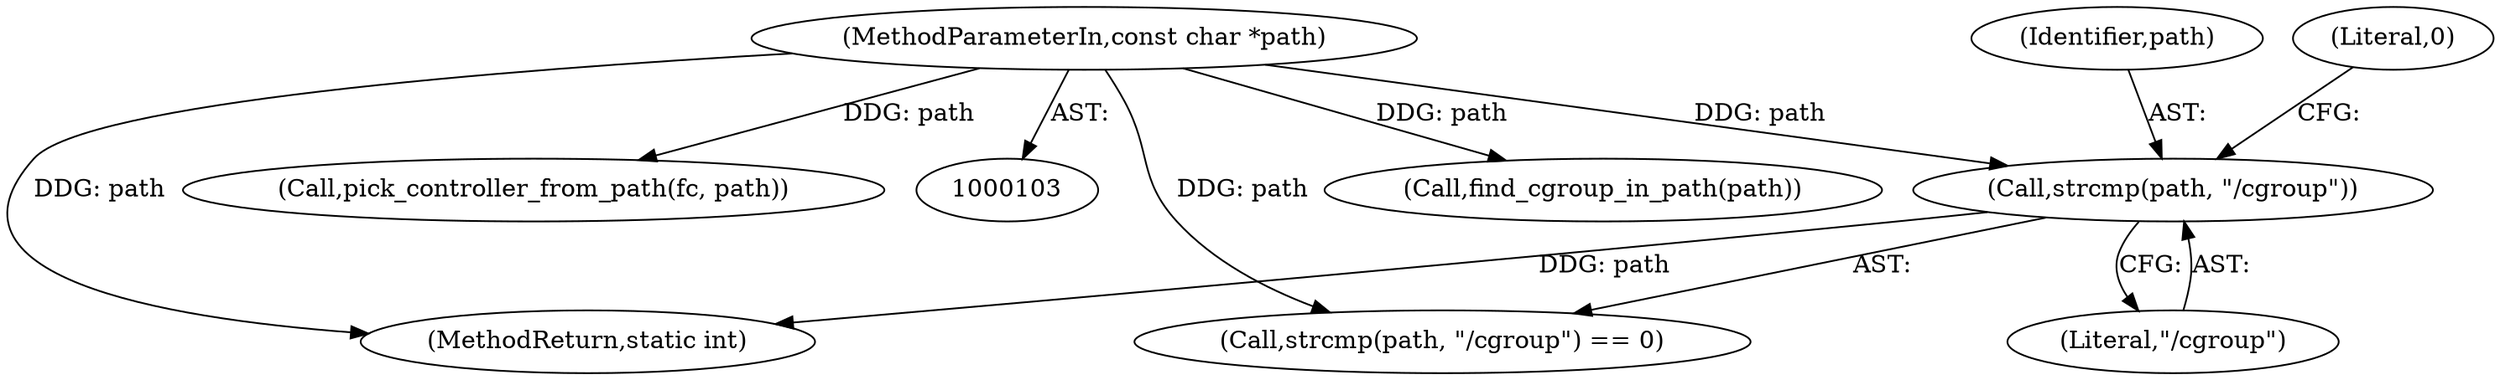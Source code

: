 digraph "0_lxcfs_a8b6c3e0537e90fba3c55910fd1b7229d54a60a7_0@API" {
"1000186" [label="(Call,strcmp(path, \"/cgroup\"))"];
"1000104" [label="(MethodParameterIn,const char *path)"];
"1000187" [label="(Identifier,path)"];
"1000185" [label="(Call,strcmp(path, \"/cgroup\") == 0)"];
"1000189" [label="(Literal,0)"];
"1000457" [label="(MethodReturn,static int)"];
"1000188" [label="(Literal,\"/cgroup\")"];
"1000218" [label="(Call,find_cgroup_in_path(path))"];
"1000186" [label="(Call,strcmp(path, \"/cgroup\"))"];
"1000207" [label="(Call,pick_controller_from_path(fc, path))"];
"1000104" [label="(MethodParameterIn,const char *path)"];
"1000186" -> "1000185"  [label="AST: "];
"1000186" -> "1000188"  [label="CFG: "];
"1000187" -> "1000186"  [label="AST: "];
"1000188" -> "1000186"  [label="AST: "];
"1000189" -> "1000186"  [label="CFG: "];
"1000186" -> "1000457"  [label="DDG: path"];
"1000104" -> "1000186"  [label="DDG: path"];
"1000104" -> "1000103"  [label="AST: "];
"1000104" -> "1000457"  [label="DDG: path"];
"1000104" -> "1000185"  [label="DDG: path"];
"1000104" -> "1000207"  [label="DDG: path"];
"1000104" -> "1000218"  [label="DDG: path"];
}
